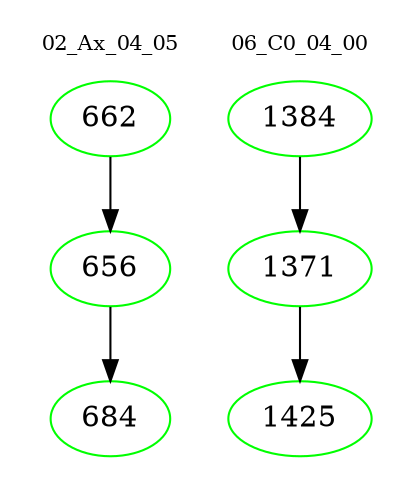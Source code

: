 digraph{
subgraph cluster_0 {
color = white
label = "02_Ax_04_05";
fontsize=10;
T0_662 [label="662", color="green"]
T0_662 -> T0_656 [color="black"]
T0_656 [label="656", color="green"]
T0_656 -> T0_684 [color="black"]
T0_684 [label="684", color="green"]
}
subgraph cluster_1 {
color = white
label = "06_C0_04_00";
fontsize=10;
T1_1384 [label="1384", color="green"]
T1_1384 -> T1_1371 [color="black"]
T1_1371 [label="1371", color="green"]
T1_1371 -> T1_1425 [color="black"]
T1_1425 [label="1425", color="green"]
}
}
